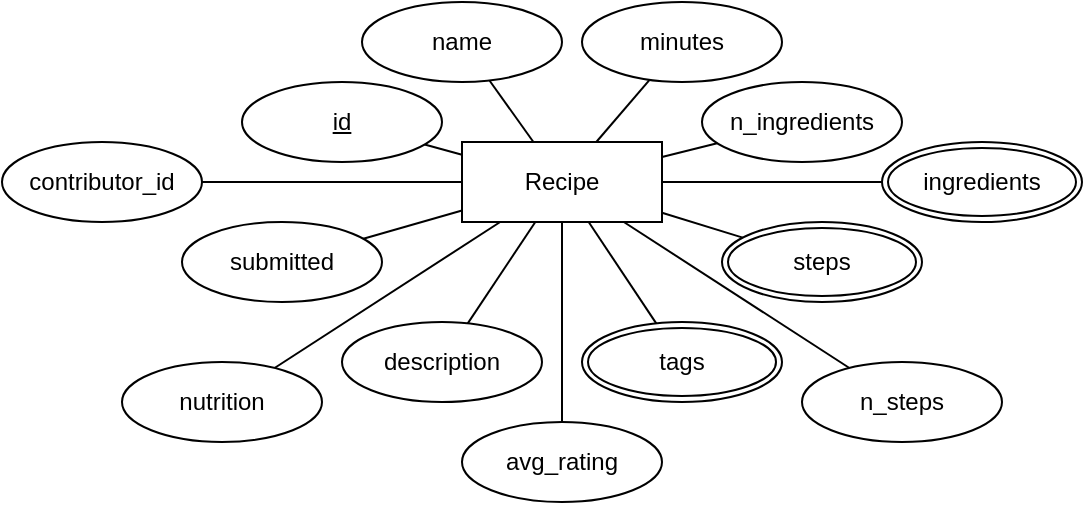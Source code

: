 <mxfile version="23.0.2" type="device">
  <diagram name="Page-1" id="c4acf3e9-155e-7222-9cf6-157b1a14988f">
    <mxGraphModel dx="819" dy="478" grid="1" gridSize="10" guides="1" tooltips="1" connect="1" arrows="1" fold="1" page="1" pageScale="1" pageWidth="850" pageHeight="1100" background="none" math="0" shadow="0">
      <root>
        <mxCell id="0" />
        <mxCell id="1" parent="0" />
        <mxCell id="5Kf1rSOX1M-VUQS25tsx-12" style="rounded=0;orthogonalLoop=1;jettySize=auto;html=1;endArrow=none;endFill=0;" parent="1" source="5Kf1rSOX1M-VUQS25tsx-1" target="5Kf1rSOX1M-VUQS25tsx-11" edge="1">
          <mxGeometry relative="1" as="geometry" />
        </mxCell>
        <mxCell id="5Kf1rSOX1M-VUQS25tsx-17" style="rounded=0;orthogonalLoop=1;jettySize=auto;html=1;endArrow=none;endFill=0;" parent="1" source="5Kf1rSOX1M-VUQS25tsx-1" target="5Kf1rSOX1M-VUQS25tsx-16" edge="1">
          <mxGeometry relative="1" as="geometry" />
        </mxCell>
        <mxCell id="5Kf1rSOX1M-VUQS25tsx-18" style="edgeStyle=orthogonalEdgeStyle;rounded=0;orthogonalLoop=1;jettySize=auto;html=1;endArrow=none;endFill=0;" parent="1" source="5Kf1rSOX1M-VUQS25tsx-1" target="5Kf1rSOX1M-VUQS25tsx-15" edge="1">
          <mxGeometry relative="1" as="geometry" />
        </mxCell>
        <mxCell id="5Kf1rSOX1M-VUQS25tsx-21" style="rounded=0;orthogonalLoop=1;jettySize=auto;html=1;endArrow=none;endFill=0;" parent="1" source="5Kf1rSOX1M-VUQS25tsx-1" target="5Kf1rSOX1M-VUQS25tsx-20" edge="1">
          <mxGeometry relative="1" as="geometry" />
        </mxCell>
        <mxCell id="5Kf1rSOX1M-VUQS25tsx-22" style="rounded=0;orthogonalLoop=1;jettySize=auto;html=1;endArrow=none;endFill=0;" parent="1" source="5Kf1rSOX1M-VUQS25tsx-1" target="5Kf1rSOX1M-VUQS25tsx-19" edge="1">
          <mxGeometry relative="1" as="geometry" />
        </mxCell>
        <mxCell id="5Kf1rSOX1M-VUQS25tsx-24" style="rounded=0;orthogonalLoop=1;jettySize=auto;html=1;endArrow=none;endFill=0;" parent="1" source="5Kf1rSOX1M-VUQS25tsx-1" target="5Kf1rSOX1M-VUQS25tsx-23" edge="1">
          <mxGeometry relative="1" as="geometry" />
        </mxCell>
        <mxCell id="5Kf1rSOX1M-VUQS25tsx-27" style="rounded=0;orthogonalLoop=1;jettySize=auto;html=1;endArrow=none;endFill=0;" parent="1" source="5Kf1rSOX1M-VUQS25tsx-1" target="5Kf1rSOX1M-VUQS25tsx-26" edge="1">
          <mxGeometry relative="1" as="geometry" />
        </mxCell>
        <mxCell id="CYIEhxArHcyeYqKzGPpQ-3" style="rounded=0;orthogonalLoop=1;jettySize=auto;html=1;endArrow=none;endFill=0;" parent="1" source="5Kf1rSOX1M-VUQS25tsx-1" target="CYIEhxArHcyeYqKzGPpQ-11" edge="1">
          <mxGeometry relative="1" as="geometry">
            <mxPoint x="422.985" y="129.157" as="targetPoint" />
          </mxGeometry>
        </mxCell>
        <mxCell id="5Kf1rSOX1M-VUQS25tsx-1" value="Recipe" style="whiteSpace=wrap;html=1;align=center;" parent="1" vertex="1">
          <mxGeometry x="260" y="80" width="100" height="40" as="geometry" />
        </mxCell>
        <mxCell id="5Kf1rSOX1M-VUQS25tsx-11" value="id" style="ellipse;whiteSpace=wrap;html=1;align=center;fontStyle=4;" parent="1" vertex="1">
          <mxGeometry x="150" y="50" width="100" height="40" as="geometry" />
        </mxCell>
        <mxCell id="5Kf1rSOX1M-VUQS25tsx-15" value="contributor_id" style="ellipse;whiteSpace=wrap;html=1;align=center;" parent="1" vertex="1">
          <mxGeometry x="30" y="80" width="100" height="40" as="geometry" />
        </mxCell>
        <mxCell id="5Kf1rSOX1M-VUQS25tsx-16" value="name" style="ellipse;whiteSpace=wrap;html=1;align=center;" parent="1" vertex="1">
          <mxGeometry x="210" y="10" width="100" height="40" as="geometry" />
        </mxCell>
        <mxCell id="5Kf1rSOX1M-VUQS25tsx-19" value="minutes" style="ellipse;whiteSpace=wrap;html=1;align=center;" parent="1" vertex="1">
          <mxGeometry x="320" y="10" width="100" height="40" as="geometry" />
        </mxCell>
        <mxCell id="5Kf1rSOX1M-VUQS25tsx-20" value="submitted" style="ellipse;whiteSpace=wrap;html=1;align=center;" parent="1" vertex="1">
          <mxGeometry x="120" y="120" width="100" height="40" as="geometry" />
        </mxCell>
        <mxCell id="5Kf1rSOX1M-VUQS25tsx-23" value="n_steps" style="ellipse;whiteSpace=wrap;html=1;align=center;" parent="1" vertex="1">
          <mxGeometry x="430" y="190" width="100" height="40" as="geometry" />
        </mxCell>
        <mxCell id="5Kf1rSOX1M-VUQS25tsx-26" value="nutrition" style="ellipse;whiteSpace=wrap;html=1;align=center;" parent="1" vertex="1">
          <mxGeometry x="90" y="190" width="100" height="40" as="geometry" />
        </mxCell>
        <mxCell id="5Kf1rSOX1M-VUQS25tsx-43" style="rounded=0;orthogonalLoop=1;jettySize=auto;html=1;endArrow=none;endFill=0;" parent="1" source="5Kf1rSOX1M-VUQS25tsx-1" target="5Kf1rSOX1M-VUQS25tsx-44" edge="1">
          <mxGeometry relative="1" as="geometry">
            <mxPoint x="337" y="90" as="sourcePoint" />
            <mxPoint x="445.161" y="44.346" as="targetPoint" />
          </mxGeometry>
        </mxCell>
        <mxCell id="5Kf1rSOX1M-VUQS25tsx-44" value="tags" style="ellipse;shape=doubleEllipse;margin=3;whiteSpace=wrap;html=1;align=center;" parent="1" vertex="1">
          <mxGeometry x="320" y="170" width="100" height="40" as="geometry" />
        </mxCell>
        <mxCell id="5Kf1rSOX1M-VUQS25tsx-47" style="rounded=0;orthogonalLoop=1;jettySize=auto;html=1;endArrow=none;endFill=0;" parent="1" source="5Kf1rSOX1M-VUQS25tsx-1" target="5Kf1rSOX1M-VUQS25tsx-48" edge="1">
          <mxGeometry relative="1" as="geometry">
            <mxPoint x="297" y="130" as="sourcePoint" />
            <mxPoint x="280" y="150" as="targetPoint" />
          </mxGeometry>
        </mxCell>
        <mxCell id="5Kf1rSOX1M-VUQS25tsx-48" value="description" style="ellipse;whiteSpace=wrap;html=1;align=center;" parent="1" vertex="1">
          <mxGeometry x="200" y="170" width="100" height="40" as="geometry" />
        </mxCell>
        <mxCell id="CYIEhxArHcyeYqKzGPpQ-4" value="n_ingredients" style="ellipse;whiteSpace=wrap;html=1;align=center;" parent="1" vertex="1">
          <mxGeometry x="380" y="50" width="100" height="40" as="geometry" />
        </mxCell>
        <mxCell id="CYIEhxArHcyeYqKzGPpQ-10" style="rounded=0;orthogonalLoop=1;jettySize=auto;html=1;endArrow=none;endFill=0;" parent="1" source="5Kf1rSOX1M-VUQS25tsx-1" target="CYIEhxArHcyeYqKzGPpQ-4" edge="1">
          <mxGeometry relative="1" as="geometry">
            <mxPoint x="370" y="123" as="sourcePoint" />
            <mxPoint x="433" y="139" as="targetPoint" />
          </mxGeometry>
        </mxCell>
        <mxCell id="CYIEhxArHcyeYqKzGPpQ-11" value="steps" style="ellipse;shape=doubleEllipse;margin=3;whiteSpace=wrap;html=1;align=center;" parent="1" vertex="1">
          <mxGeometry x="390" y="120" width="100" height="40" as="geometry" />
        </mxCell>
        <mxCell id="tUhrVt5h3Lhar0-Oib5H-1" value="ingredients" style="ellipse;shape=doubleEllipse;margin=3;whiteSpace=wrap;html=1;align=center;" vertex="1" parent="1">
          <mxGeometry x="470" y="80" width="100" height="40" as="geometry" />
        </mxCell>
        <mxCell id="tUhrVt5h3Lhar0-Oib5H-2" style="rounded=0;orthogonalLoop=1;jettySize=auto;html=1;endArrow=none;endFill=0;" edge="1" parent="1" source="5Kf1rSOX1M-VUQS25tsx-1" target="tUhrVt5h3Lhar0-Oib5H-1">
          <mxGeometry relative="1" as="geometry">
            <mxPoint x="370" y="99" as="sourcePoint" />
            <mxPoint x="416" y="89" as="targetPoint" />
          </mxGeometry>
        </mxCell>
        <mxCell id="tUhrVt5h3Lhar0-Oib5H-5" value="avg_rating" style="ellipse;whiteSpace=wrap;html=1;align=center;" vertex="1" parent="1">
          <mxGeometry x="260" y="220" width="100" height="40" as="geometry" />
        </mxCell>
        <mxCell id="tUhrVt5h3Lhar0-Oib5H-7" style="rounded=0;orthogonalLoop=1;jettySize=auto;html=1;endArrow=none;endFill=0;" edge="1" parent="1" source="5Kf1rSOX1M-VUQS25tsx-1" target="tUhrVt5h3Lhar0-Oib5H-5">
          <mxGeometry relative="1" as="geometry">
            <mxPoint x="333" y="130" as="sourcePoint" />
            <mxPoint x="367" y="181" as="targetPoint" />
          </mxGeometry>
        </mxCell>
      </root>
    </mxGraphModel>
  </diagram>
</mxfile>
